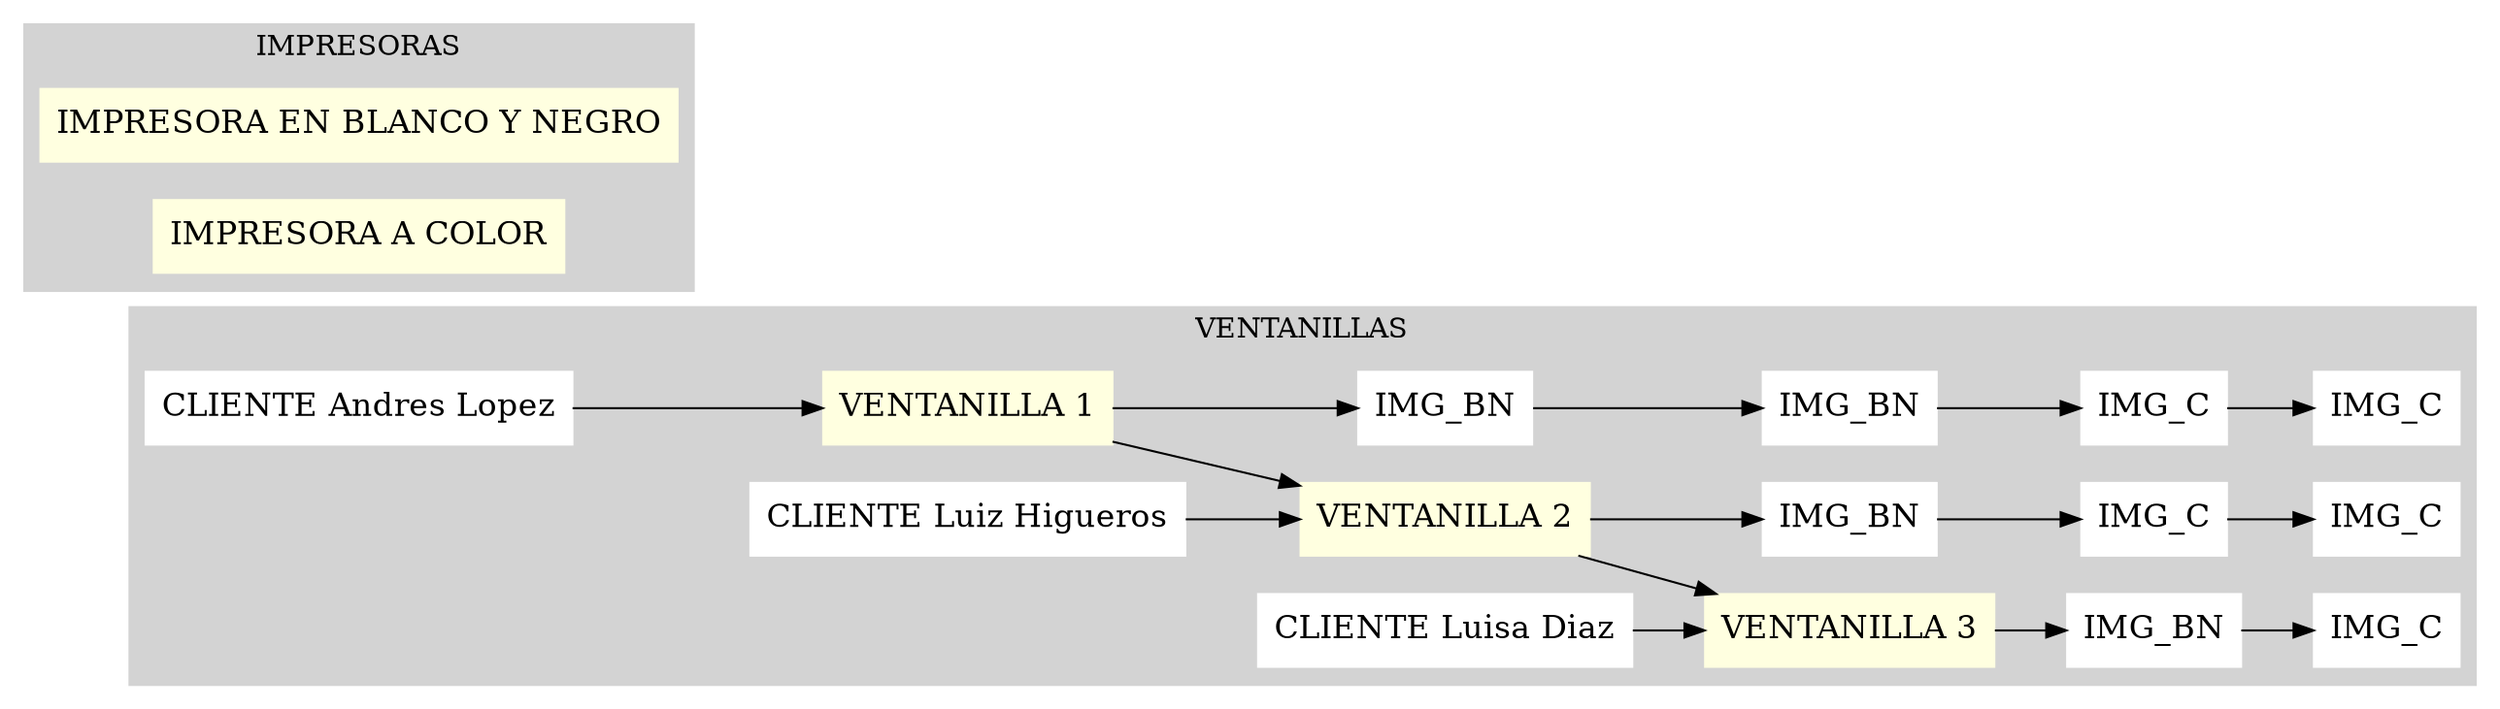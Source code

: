 digraph g {
	graph [
		rankdir = "LR"
	];
	
	node [
		fontsize = "16"
		shape = "ellipse"
	];
	
	edge [
	];

	subgraph cluster_0 {
		style=filled;
		color=lightgrey;
		node [style=filled,color=white];
		
		label = "COLA DE RECEPCIÓN";
	}

	subgraph cluster_1 {
		style=filled;
		color=lightgrey;
		node [style=filled,color=white];
		window1 -> window2 -> window3;
				client1 -> window1;
		client3 -> window2;
		client6 -> window3;

		window1 -> imgWindow1_0 -> imgWindow1_1 -> imgCWindow1_0 -> imgCWindow1_1;
window2 -> imgWindow2_0 -> imgCWindow2_0 -> imgCWindow2_1;
window3 -> imgWindow3_0 -> imgCWindow3_0;

		label = "VENTANILLAS";
	}
	"window1" [
		label = "VENTANILLA 1"
		shape = "record"
		color = "lightyellow"
	];
	"client1" [
		label = "CLIENTE Andres Lopez"
		shape = "record"
	];

	"imgWindow1_0" [
		label = "IMG_BN"
		shape = "record"
	];

	"imgWindow1_1" [
		label = "IMG_BN"
		shape = "record"
	];
	"imgCWindow1_0" [
		label = "IMG_C"
		shape = "record"
	];	"imgCWindow1_1" [
		label = "IMG_C"
		shape = "record"
	];	"window2" [
		label = "VENTANILLA 2"
		shape = "record"
		color = "lightyellow"
	];
	"client3" [
		label = "CLIENTE Luiz Higueros"
		shape = "record"
	];
	"imgWindow2_0" [
		label = "IMG_BN"
		shape = "record"
	];
	"imgCWindow2_0" [
		label = "IMG_C"
		shape = "record"
	];	"imgCWindow2_1" [
		label = "IMG_C"
		shape = "record"
	];	"window3" [
		label = "VENTANILLA 3"
		shape = "record"
		color = "lightyellow"
	];
	"client6" [
		label = "CLIENTE Luisa Diaz"
		shape = "record"
	];
	"imgWindow3_0" [
		label = "IMG_BN"
		shape = "record"
	];
	"imgCWindow3_0" [
		label = "IMG_C"
		shape = "record"
	];

	subgraph cluster_3 {
		style=filled;
		color=lightgrey;
		node [style=filled,color=white];
		PRINT_BN;

		PRINT_C;

		label = "IMPRESORAS";
	}
	"PRINT_BN" [
		label = "IMPRESORA EN BLANCO Y NEGRO"
		shape = "record"
		color = "lightyellow"
	];
	"PRINT_C" [
		label = "IMPRESORA A COLOR"
		shape = "record"
		color = "lightyellow"
	];

	subgraph cluster_4 {
		style=filled;
		color=lightgrey;
		node [style=filled,color=white];
		
		label = "CLIENTES ATENDIDOS";
	}

}